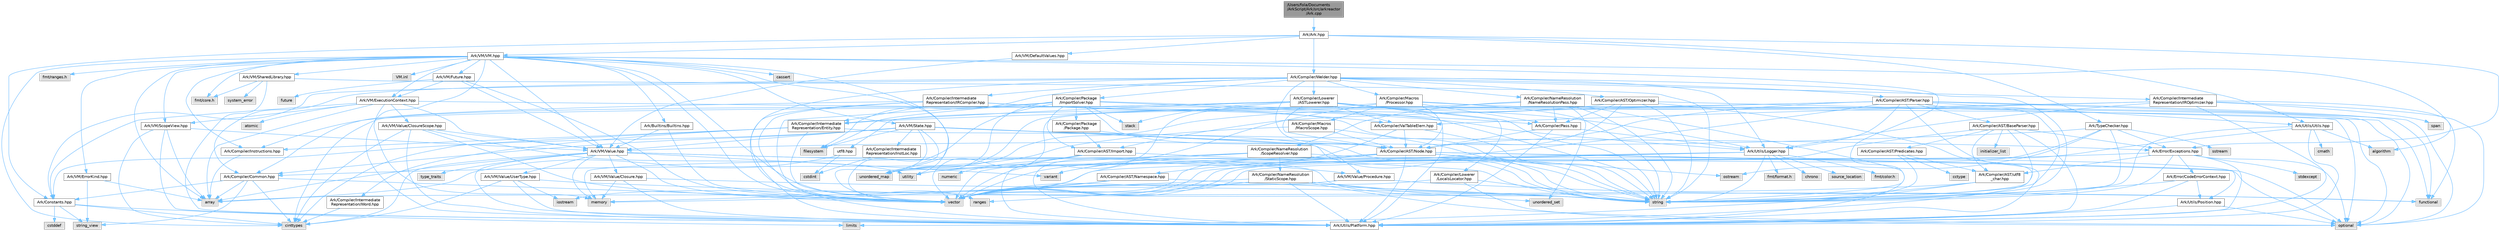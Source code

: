 digraph "/Users/fola/Documents/ArkScript/Ark/src/arkreactor/Ark.cpp"
{
 // INTERACTIVE_SVG=YES
 // LATEX_PDF_SIZE
  bgcolor="transparent";
  edge [fontname=Helvetica,fontsize=10,labelfontname=Helvetica,labelfontsize=10];
  node [fontname=Helvetica,fontsize=10,shape=box,height=0.2,width=0.4];
  Node1 [id="Node000001",label="/Users/fola/Documents\l/ArkScript/Ark/src/arkreactor\l/Ark.cpp",height=0.2,width=0.4,color="gray40", fillcolor="grey60", style="filled", fontcolor="black",tooltip=" "];
  Node1 -> Node2 [id="edge1_Node000001_Node000002",color="steelblue1",style="solid",tooltip=" "];
  Node2 [id="Node000002",label="Ark/Ark.hpp",height=0.2,width=0.4,color="grey40", fillcolor="white", style="filled",URL="$d3/d7e/Ark_8hpp.html",tooltip="Includes the needed files to start using ArkScript."];
  Node2 -> Node3 [id="edge2_Node000002_Node000003",color="steelblue1",style="solid",tooltip=" "];
  Node3 [id="Node000003",label="Ark/Error/Exceptions.hpp",height=0.2,width=0.4,color="grey40", fillcolor="white", style="filled",URL="$d2/de9/Exceptions_8hpp.html",tooltip="ArkScript homemade exceptions."];
  Node3 -> Node4 [id="edge3_Node000003_Node000004",color="steelblue1",style="solid",tooltip=" "];
  Node4 [id="Node000004",label="string",height=0.2,width=0.4,color="grey60", fillcolor="#E0E0E0", style="filled",tooltip=" "];
  Node3 -> Node5 [id="edge4_Node000003_Node000005",color="steelblue1",style="solid",tooltip=" "];
  Node5 [id="Node000005",label="utility",height=0.2,width=0.4,color="grey60", fillcolor="#E0E0E0", style="filled",tooltip=" "];
  Node3 -> Node6 [id="edge5_Node000003_Node000006",color="steelblue1",style="solid",tooltip=" "];
  Node6 [id="Node000006",label="stdexcept",height=0.2,width=0.4,color="grey60", fillcolor="#E0E0E0", style="filled",tooltip=" "];
  Node3 -> Node7 [id="edge6_Node000003_Node000007",color="steelblue1",style="solid",tooltip=" "];
  Node7 [id="Node000007",label="optional",height=0.2,width=0.4,color="grey60", fillcolor="#E0E0E0", style="filled",tooltip=" "];
  Node3 -> Node8 [id="edge7_Node000003_Node000008",color="steelblue1",style="solid",tooltip=" "];
  Node8 [id="Node000008",label="Ark/Compiler/AST/utf8\l_char.hpp",height=0.2,width=0.4,color="grey40", fillcolor="white", style="filled",URL="$db/d4e/utf8__char_8hpp.html",tooltip=" "];
  Node8 -> Node9 [id="edge8_Node000008_Node000009",color="steelblue1",style="solid",tooltip=" "];
  Node9 [id="Node000009",label="array",height=0.2,width=0.4,color="grey60", fillcolor="#E0E0E0", style="filled",tooltip=" "];
  Node8 -> Node4 [id="edge9_Node000008_Node000004",color="steelblue1",style="solid",tooltip=" "];
  Node8 -> Node10 [id="edge10_Node000008_Node000010",color="steelblue1",style="solid",tooltip=" "];
  Node10 [id="Node000010",label="limits",height=0.2,width=0.4,color="grey60", fillcolor="#E0E0E0", style="filled",tooltip=" "];
  Node3 -> Node11 [id="edge11_Node000003_Node000011",color="steelblue1",style="solid",tooltip=" "];
  Node11 [id="Node000011",label="Ark/Utils/Platform.hpp",height=0.2,width=0.4,color="grey40", fillcolor="white", style="filled",URL="$d5/d40/Platform_8hpp.html",tooltip="ArkScript configuration macros."];
  Node3 -> Node12 [id="edge12_Node000003_Node000012",color="steelblue1",style="solid",tooltip=" "];
  Node12 [id="Node000012",label="Ark/Error/CodeErrorContext.hpp",height=0.2,width=0.4,color="grey40", fillcolor="white", style="filled",URL="$dc/d73/CodeErrorContext_8hpp.html",tooltip="Defines a code error context."];
  Node12 -> Node4 [id="edge13_Node000012_Node000004",color="steelblue1",style="solid",tooltip=" "];
  Node12 -> Node11 [id="edge14_Node000012_Node000011",color="steelblue1",style="solid",tooltip=" "];
  Node12 -> Node13 [id="edge15_Node000012_Node000013",color="steelblue1",style="solid",tooltip=" "];
  Node13 [id="Node000013",label="Ark/Utils/Position.hpp",height=0.2,width=0.4,color="grey40", fillcolor="white", style="filled",URL="$dc/d58/Position_8hpp.html",tooltip="Defines position utilities (for text in a file) for the parser, formatter, diagnostics."];
  Node13 -> Node7 [id="edge16_Node000013_Node000007",color="steelblue1",style="solid",tooltip=" "];
  Node13 -> Node11 [id="edge17_Node000013_Node000011",color="steelblue1",style="solid",tooltip=" "];
  Node2 -> Node14 [id="edge18_Node000002_Node000014",color="steelblue1",style="solid",tooltip=" "];
  Node14 [id="Node000014",label="Ark/Constants.hpp",height=0.2,width=0.4,color="grey40", fillcolor="white", style="filled",URL="$d6/de9/Constants_8hpp.html",tooltip="Constants used by ArkScript."];
  Node14 -> Node15 [id="edge19_Node000014_Node000015",color="steelblue1",style="solid",tooltip=" "];
  Node15 [id="Node000015",label="string_view",height=0.2,width=0.4,color="grey60", fillcolor="#E0E0E0", style="filled",tooltip=" "];
  Node14 -> Node10 [id="edge20_Node000014_Node000010",color="steelblue1",style="solid",tooltip=" "];
  Node14 -> Node16 [id="edge21_Node000014_Node000016",color="steelblue1",style="solid",tooltip=" "];
  Node16 [id="Node000016",label="cinttypes",height=0.2,width=0.4,color="grey60", fillcolor="#E0E0E0", style="filled",tooltip=" "];
  Node14 -> Node17 [id="edge22_Node000014_Node000017",color="steelblue1",style="solid",tooltip=" "];
  Node17 [id="Node000017",label="cstddef",height=0.2,width=0.4,color="grey60", fillcolor="#E0E0E0", style="filled",tooltip=" "];
  Node2 -> Node18 [id="edge23_Node000002_Node000018",color="steelblue1",style="solid",tooltip=" "];
  Node18 [id="Node000018",label="Ark/Utils/Utils.hpp",height=0.2,width=0.4,color="grey40", fillcolor="white", style="filled",URL="$d3/d7a/Ark_2Utils_2Utils_8hpp.html",tooltip="Lots of utilities about string, filesystem and more."];
  Node18 -> Node11 [id="edge24_Node000018_Node000011",color="steelblue1",style="solid",tooltip=" "];
  Node18 -> Node19 [id="edge25_Node000018_Node000019",color="steelblue1",style="solid",tooltip=" "];
  Node19 [id="Node000019",label="algorithm",height=0.2,width=0.4,color="grey60", fillcolor="#E0E0E0", style="filled",tooltip=" "];
  Node18 -> Node4 [id="edge26_Node000018_Node000004",color="steelblue1",style="solid",tooltip=" "];
  Node18 -> Node20 [id="edge27_Node000018_Node000020",color="steelblue1",style="solid",tooltip=" "];
  Node20 [id="Node000020",label="vector",height=0.2,width=0.4,color="grey60", fillcolor="#E0E0E0", style="filled",tooltip=" "];
  Node18 -> Node21 [id="edge28_Node000018_Node000021",color="steelblue1",style="solid",tooltip=" "];
  Node21 [id="Node000021",label="cmath",height=0.2,width=0.4,color="grey60", fillcolor="#E0E0E0", style="filled",tooltip=" "];
  Node2 -> Node22 [id="edge29_Node000002_Node000022",color="steelblue1",style="solid",tooltip=" "];
  Node22 [id="Node000022",label="Ark/VM/VM.hpp",height=0.2,width=0.4,color="grey40", fillcolor="white", style="filled",URL="$d1/d91/VM_8hpp.html",tooltip="The ArkScript virtual machine."];
  Node22 -> Node9 [id="edge30_Node000022_Node000009",color="steelblue1",style="solid",tooltip=" "];
  Node22 -> Node20 [id="edge31_Node000022_Node000020",color="steelblue1",style="solid",tooltip=" "];
  Node22 -> Node4 [id="edge32_Node000022_Node000004",color="steelblue1",style="solid",tooltip=" "];
  Node22 -> Node23 [id="edge33_Node000022_Node000023",color="steelblue1",style="solid",tooltip=" "];
  Node23 [id="Node000023",label="ranges",height=0.2,width=0.4,color="grey60", fillcolor="#E0E0E0", style="filled",tooltip=" "];
  Node22 -> Node24 [id="edge34_Node000022_Node000024",color="steelblue1",style="solid",tooltip=" "];
  Node24 [id="Node000024",label="cassert",height=0.2,width=0.4,color="grey60", fillcolor="#E0E0E0", style="filled",tooltip=" "];
  Node22 -> Node5 [id="edge35_Node000022_Node000005",color="steelblue1",style="solid",tooltip=" "];
  Node22 -> Node16 [id="edge36_Node000022_Node000016",color="steelblue1",style="solid",tooltip=" "];
  Node22 -> Node25 [id="edge37_Node000022_Node000025",color="steelblue1",style="solid",tooltip=" "];
  Node25 [id="Node000025",label="unordered_map",height=0.2,width=0.4,color="grey60", fillcolor="#E0E0E0", style="filled",tooltip=" "];
  Node22 -> Node19 [id="edge38_Node000022_Node000019",color="steelblue1",style="solid",tooltip=" "];
  Node22 -> Node26 [id="edge39_Node000022_Node000026",color="steelblue1",style="solid",tooltip=" "];
  Node26 [id="Node000026",label="fmt/core.h",height=0.2,width=0.4,color="grey60", fillcolor="#E0E0E0", style="filled",tooltip=" "];
  Node22 -> Node27 [id="edge40_Node000022_Node000027",color="steelblue1",style="solid",tooltip=" "];
  Node27 [id="Node000027",label="fmt/ranges.h",height=0.2,width=0.4,color="grey60", fillcolor="#E0E0E0", style="filled",tooltip=" "];
  Node22 -> Node28 [id="edge41_Node000022_Node000028",color="steelblue1",style="solid",tooltip=" "];
  Node28 [id="Node000028",label="Ark/Compiler/Instructions.hpp",height=0.2,width=0.4,color="grey40", fillcolor="white", style="filled",URL="$d8/daa/Instructions_8hpp.html",tooltip="The different instructions used by the compiler and virtual machine."];
  Node28 -> Node9 [id="edge42_Node000028_Node000009",color="steelblue1",style="solid",tooltip=" "];
  Node22 -> Node29 [id="edge43_Node000022_Node000029",color="steelblue1",style="solid",tooltip=" "];
  Node29 [id="Node000029",label="Ark/VM/Value.hpp",height=0.2,width=0.4,color="grey40", fillcolor="white", style="filled",URL="$de/dfd/Value_8hpp.html",tooltip="Default value type handled by the virtual machine."];
  Node29 -> Node20 [id="edge44_Node000029_Node000020",color="steelblue1",style="solid",tooltip=" "];
  Node29 -> Node30 [id="edge45_Node000029_Node000030",color="steelblue1",style="solid",tooltip=" "];
  Node30 [id="Node000030",label="variant",height=0.2,width=0.4,color="grey60", fillcolor="#E0E0E0", style="filled",tooltip=" "];
  Node29 -> Node4 [id="edge46_Node000029_Node000004",color="steelblue1",style="solid",tooltip=" "];
  Node29 -> Node16 [id="edge47_Node000029_Node000016",color="steelblue1",style="solid",tooltip=" "];
  Node29 -> Node9 [id="edge48_Node000029_Node000009",color="steelblue1",style="solid",tooltip=" "];
  Node29 -> Node31 [id="edge49_Node000029_Node000031",color="steelblue1",style="solid",tooltip=" "];
  Node31 [id="Node000031",label="memory",height=0.2,width=0.4,color="grey60", fillcolor="#E0E0E0", style="filled",tooltip=" "];
  Node29 -> Node32 [id="edge50_Node000029_Node000032",color="steelblue1",style="solid",tooltip=" "];
  Node32 [id="Node000032",label="type_traits",height=0.2,width=0.4,color="grey60", fillcolor="#E0E0E0", style="filled",tooltip=" "];
  Node29 -> Node33 [id="edge51_Node000029_Node000033",color="steelblue1",style="solid",tooltip=" "];
  Node33 [id="Node000033",label="Ark/VM/Value/Closure.hpp",height=0.2,width=0.4,color="grey40", fillcolor="white", style="filled",URL="$dc/dd5/Closure_8hpp.html",tooltip="Subtype of the value type, handling closures."];
  Node33 -> Node31 [id="edge52_Node000033_Node000031",color="steelblue1",style="solid",tooltip=" "];
  Node33 -> Node4 [id="edge53_Node000033_Node000004",color="steelblue1",style="solid",tooltip=" "];
  Node33 -> Node11 [id="edge54_Node000033_Node000011",color="steelblue1",style="solid",tooltip=" "];
  Node29 -> Node34 [id="edge55_Node000029_Node000034",color="steelblue1",style="solid",tooltip=" "];
  Node34 [id="Node000034",label="Ark/VM/Value/UserType.hpp",height=0.2,width=0.4,color="grey40", fillcolor="white", style="filled",URL="$dc/d3d/UserType_8hpp.html",tooltip="Subtype of the value, capable of handling any C++ type."];
  Node34 -> Node35 [id="edge56_Node000034_Node000035",color="steelblue1",style="solid",tooltip=" "];
  Node35 [id="Node000035",label="iostream",height=0.2,width=0.4,color="grey60", fillcolor="#E0E0E0", style="filled",tooltip=" "];
  Node34 -> Node16 [id="edge57_Node000034_Node000016",color="steelblue1",style="solid",tooltip=" "];
  Node34 -> Node36 [id="edge58_Node000034_Node000036",color="steelblue1",style="solid",tooltip=" "];
  Node36 [id="Node000036",label="functional",height=0.2,width=0.4,color="grey60", fillcolor="#E0E0E0", style="filled",tooltip=" "];
  Node34 -> Node11 [id="edge59_Node000034_Node000011",color="steelblue1",style="solid",tooltip=" "];
  Node29 -> Node37 [id="edge60_Node000029_Node000037",color="steelblue1",style="solid",tooltip=" "];
  Node37 [id="Node000037",label="Ark/VM/Value/Procedure.hpp",height=0.2,width=0.4,color="grey40", fillcolor="white", style="filled",URL="$da/dcf/Procedure_8hpp.html",tooltip="Wrapper object for user-defined functions."];
  Node37 -> Node36 [id="edge61_Node000037_Node000036",color="steelblue1",style="solid",tooltip=" "];
  Node37 -> Node20 [id="edge62_Node000037_Node000020",color="steelblue1",style="solid",tooltip=" "];
  Node29 -> Node11 [id="edge63_Node000029_Node000011",color="steelblue1",style="solid",tooltip=" "];
  Node22 -> Node38 [id="edge64_Node000022_Node000038",color="steelblue1",style="solid",tooltip=" "];
  Node38 [id="Node000038",label="Ark/VM/State.hpp",height=0.2,width=0.4,color="grey40", fillcolor="white", style="filled",URL="$d0/db5/State_8hpp.html",tooltip="State used by the virtual machine: it loads the bytecode, can compile it if needed,..."];
  Node38 -> Node4 [id="edge65_Node000038_Node000004",color="steelblue1",style="solid",tooltip=" "];
  Node38 -> Node20 [id="edge66_Node000038_Node000020",color="steelblue1",style="solid",tooltip=" "];
  Node38 -> Node25 [id="edge67_Node000038_Node000025",color="steelblue1",style="solid",tooltip=" "];
  Node38 -> Node39 [id="edge68_Node000038_Node000039",color="steelblue1",style="solid",tooltip=" "];
  Node39 [id="Node000039",label="filesystem",height=0.2,width=0.4,color="grey60", fillcolor="#E0E0E0", style="filled",tooltip=" "];
  Node38 -> Node14 [id="edge69_Node000038_Node000014",color="steelblue1",style="solid",tooltip=" "];
  Node38 -> Node29 [id="edge70_Node000038_Node000029",color="steelblue1",style="solid",tooltip=" "];
  Node38 -> Node37 [id="edge71_Node000038_Node000037",color="steelblue1",style="solid",tooltip=" "];
  Node38 -> Node40 [id="edge72_Node000038_Node000040",color="steelblue1",style="solid",tooltip=" "];
  Node40 [id="Node000040",label="Ark/Compiler/Common.hpp",height=0.2,width=0.4,color="grey40", fillcolor="white", style="filled",URL="$d8/ddd/Common_8hpp.html",tooltip="Common code for the compiler."];
  Node40 -> Node9 [id="edge73_Node000040_Node000009",color="steelblue1",style="solid",tooltip=" "];
  Node40 -> Node15 [id="edge74_Node000040_Node000015",color="steelblue1",style="solid",tooltip=" "];
  Node40 -> Node20 [id="edge75_Node000040_Node000020",color="steelblue1",style="solid",tooltip=" "];
  Node40 -> Node16 [id="edge76_Node000040_Node000016",color="steelblue1",style="solid",tooltip=" "];
  Node40 -> Node14 [id="edge77_Node000040_Node000014",color="steelblue1",style="solid",tooltip=" "];
  Node38 -> Node3 [id="edge78_Node000038_Node000003",color="steelblue1",style="solid",tooltip=" "];
  Node38 -> Node41 [id="edge79_Node000038_Node000041",color="steelblue1",style="solid",tooltip=" "];
  Node41 [id="Node000041",label="Ark/Compiler/Intermediate\lRepresentation/InstLoc.hpp",height=0.2,width=0.4,color="grey40", fillcolor="white", style="filled",URL="$d5/d3a/InstLoc_8hpp.html",tooltip=" "];
  Node41 -> Node42 [id="edge80_Node000041_Node000042",color="steelblue1",style="solid",tooltip=" "];
  Node42 [id="Node000042",label="cstdint",height=0.2,width=0.4,color="grey60", fillcolor="#E0E0E0", style="filled",tooltip=" "];
  Node22 -> Node43 [id="edge81_Node000022_Node000043",color="steelblue1",style="solid",tooltip=" "];
  Node43 [id="Node000043",label="Ark/VM/ScopeView.hpp",height=0.2,width=0.4,color="grey40", fillcolor="white", style="filled",URL="$d8/d45/ScopeView_8hpp.html",tooltip=" "];
  Node43 -> Node9 [id="edge82_Node000043_Node000009",color="steelblue1",style="solid",tooltip=" "];
  Node43 -> Node16 [id="edge83_Node000043_Node000016",color="steelblue1",style="solid",tooltip=" "];
  Node43 -> Node11 [id="edge84_Node000043_Node000011",color="steelblue1",style="solid",tooltip=" "];
  Node43 -> Node29 [id="edge85_Node000043_Node000029",color="steelblue1",style="solid",tooltip=" "];
  Node22 -> Node44 [id="edge86_Node000022_Node000044",color="steelblue1",style="solid",tooltip=" "];
  Node44 [id="Node000044",label="Ark/VM/ErrorKind.hpp",height=0.2,width=0.4,color="grey40", fillcolor="white", style="filled",URL="$de/df9/ErrorKind_8hpp.html",tooltip=" "];
  Node44 -> Node9 [id="edge87_Node000044_Node000009",color="steelblue1",style="solid",tooltip=" "];
  Node44 -> Node15 [id="edge88_Node000044_Node000015",color="steelblue1",style="solid",tooltip=" "];
  Node22 -> Node45 [id="edge89_Node000022_Node000045",color="steelblue1",style="solid",tooltip=" "];
  Node45 [id="Node000045",label="Ark/VM/ExecutionContext.hpp",height=0.2,width=0.4,color="grey40", fillcolor="white", style="filled",URL="$db/df6/ExecutionContext_8hpp.html",tooltip="Keeping track of the internal data needed by the VM."];
  Node45 -> Node9 [id="edge90_Node000045_Node000009",color="steelblue1",style="solid",tooltip=" "];
  Node45 -> Node31 [id="edge91_Node000045_Node000031",color="steelblue1",style="solid",tooltip=" "];
  Node45 -> Node7 [id="edge92_Node000045_Node000007",color="steelblue1",style="solid",tooltip=" "];
  Node45 -> Node46 [id="edge93_Node000045_Node000046",color="steelblue1",style="solid",tooltip=" "];
  Node46 [id="Node000046",label="atomic",height=0.2,width=0.4,color="grey60", fillcolor="#E0E0E0", style="filled",tooltip=" "];
  Node45 -> Node14 [id="edge94_Node000045_Node000014",color="steelblue1",style="solid",tooltip=" "];
  Node45 -> Node29 [id="edge95_Node000045_Node000029",color="steelblue1",style="solid",tooltip=" "];
  Node45 -> Node43 [id="edge96_Node000045_Node000043",color="steelblue1",style="solid",tooltip=" "];
  Node45 -> Node47 [id="edge97_Node000045_Node000047",color="steelblue1",style="solid",tooltip=" "];
  Node47 [id="Node000047",label="Ark/VM/Value/ClosureScope.hpp",height=0.2,width=0.4,color="grey40", fillcolor="white", style="filled",URL="$d1/d71/ClosureScope_8hpp.html",tooltip="Subtype of the value type, handling closures."];
  Node47 -> Node20 [id="edge98_Node000047_Node000020",color="steelblue1",style="solid",tooltip=" "];
  Node47 -> Node5 [id="edge99_Node000047_Node000005",color="steelblue1",style="solid",tooltip=" "];
  Node47 -> Node16 [id="edge100_Node000047_Node000016",color="steelblue1",style="solid",tooltip=" "];
  Node47 -> Node11 [id="edge101_Node000047_Node000011",color="steelblue1",style="solid",tooltip=" "];
  Node47 -> Node29 [id="edge102_Node000047_Node000029",color="steelblue1",style="solid",tooltip=" "];
  Node22 -> Node48 [id="edge103_Node000022_Node000048",color="steelblue1",style="solid",tooltip=" "];
  Node48 [id="Node000048",label="Ark/Builtins/Builtins.hpp",height=0.2,width=0.4,color="grey40", fillcolor="white", style="filled",URL="$da/d84/Builtins_8hpp.html",tooltip="Host the declaration of all the ArkScript builtins."];
  Node48 -> Node20 [id="edge104_Node000048_Node000020",color="steelblue1",style="solid",tooltip=" "];
  Node48 -> Node29 [id="edge105_Node000048_Node000029",color="steelblue1",style="solid",tooltip=" "];
  Node22 -> Node11 [id="edge106_Node000022_Node000011",color="steelblue1",style="solid",tooltip=" "];
  Node22 -> Node49 [id="edge107_Node000022_Node000049",color="steelblue1",style="solid",tooltip=" "];
  Node49 [id="Node000049",label="Ark/VM/SharedLibrary.hpp",height=0.2,width=0.4,color="grey40", fillcolor="white", style="filled",URL="$d4/da5/SharedLibrary_8hpp.html",tooltip="Loads .dll/.so/.dynlib files."];
  Node49 -> Node11 [id="edge108_Node000049_Node000011",color="steelblue1",style="solid",tooltip=" "];
  Node49 -> Node4 [id="edge109_Node000049_Node000004",color="steelblue1",style="solid",tooltip=" "];
  Node49 -> Node50 [id="edge110_Node000049_Node000050",color="steelblue1",style="solid",tooltip=" "];
  Node50 [id="Node000050",label="system_error",height=0.2,width=0.4,color="grey60", fillcolor="#E0E0E0", style="filled",tooltip=" "];
  Node49 -> Node26 [id="edge111_Node000049_Node000026",color="steelblue1",style="solid",tooltip=" "];
  Node22 -> Node51 [id="edge112_Node000022_Node000051",color="steelblue1",style="solid",tooltip=" "];
  Node51 [id="Node000051",label="Ark/VM/Future.hpp",height=0.2,width=0.4,color="grey40", fillcolor="white", style="filled",URL="$d0/dda/Future_8hpp.html",tooltip="Internal object to resolve asynchronously a function call in ArkScript."];
  Node51 -> Node52 [id="edge113_Node000051_Node000052",color="steelblue1",style="solid",tooltip=" "];
  Node52 [id="Node000052",label="future",height=0.2,width=0.4,color="grey60", fillcolor="#E0E0E0", style="filled",tooltip=" "];
  Node51 -> Node20 [id="edge114_Node000051_Node000020",color="steelblue1",style="solid",tooltip=" "];
  Node51 -> Node29 [id="edge115_Node000051_Node000029",color="steelblue1",style="solid",tooltip=" "];
  Node51 -> Node45 [id="edge116_Node000051_Node000045",color="steelblue1",style="solid",tooltip=" "];
  Node22 -> Node53 [id="edge117_Node000022_Node000053",color="steelblue1",style="solid",tooltip=" "];
  Node53 [id="Node000053",label="VM.inl",height=0.2,width=0.4,color="grey60", fillcolor="#E0E0E0", style="filled",tooltip=" "];
  Node2 -> Node54 [id="edge118_Node000002_Node000054",color="steelblue1",style="solid",tooltip=" "];
  Node54 [id="Node000054",label="Ark/VM/DefaultValues.hpp",height=0.2,width=0.4,color="grey40", fillcolor="white", style="filled",URL="$d4/d3e/DefaultValues_8hpp.html",tooltip=" "];
  Node54 -> Node29 [id="edge119_Node000054_Node000029",color="steelblue1",style="solid",tooltip=" "];
  Node2 -> Node55 [id="edge120_Node000002_Node000055",color="steelblue1",style="solid",tooltip=" "];
  Node55 [id="Node000055",label="Ark/Compiler/Welder.hpp",height=0.2,width=0.4,color="grey40", fillcolor="white", style="filled",URL="$de/d8e/Welder_8hpp.html",tooltip="In charge of welding everything needed to compile code."];
  Node55 -> Node4 [id="edge121_Node000055_Node000004",color="steelblue1",style="solid",tooltip=" "];
  Node55 -> Node20 [id="edge122_Node000055_Node000020",color="steelblue1",style="solid",tooltip=" "];
  Node55 -> Node39 [id="edge123_Node000055_Node000039",color="steelblue1",style="solid",tooltip=" "];
  Node55 -> Node40 [id="edge124_Node000055_Node000040",color="steelblue1",style="solid",tooltip=" "];
  Node55 -> Node56 [id="edge125_Node000055_Node000056",color="steelblue1",style="solid",tooltip=" "];
  Node56 [id="Node000056",label="Ark/Compiler/AST/Node.hpp",height=0.2,width=0.4,color="grey40", fillcolor="white", style="filled",URL="$d7/dc6/Node_8hpp.html",tooltip="AST node used by the parser, optimizer and compiler."];
  Node56 -> Node30 [id="edge126_Node000056_Node000030",color="steelblue1",style="solid",tooltip=" "];
  Node56 -> Node57 [id="edge127_Node000056_Node000057",color="steelblue1",style="solid",tooltip=" "];
  Node57 [id="Node000057",label="ostream",height=0.2,width=0.4,color="grey60", fillcolor="#E0E0E0", style="filled",tooltip=" "];
  Node56 -> Node4 [id="edge128_Node000056_Node000004",color="steelblue1",style="solid",tooltip=" "];
  Node56 -> Node20 [id="edge129_Node000056_Node000020",color="steelblue1",style="solid",tooltip=" "];
  Node56 -> Node7 [id="edge130_Node000056_Node000007",color="steelblue1",style="solid",tooltip=" "];
  Node56 -> Node58 [id="edge131_Node000056_Node000058",color="steelblue1",style="solid",tooltip=" "];
  Node58 [id="Node000058",label="Ark/Compiler/AST/Namespace.hpp",height=0.2,width=0.4,color="grey40", fillcolor="white", style="filled",URL="$da/d33/Namespace_8hpp.html",tooltip=" "];
  Node58 -> Node4 [id="edge132_Node000058_Node000004",color="steelblue1",style="solid",tooltip=" "];
  Node58 -> Node20 [id="edge133_Node000058_Node000020",color="steelblue1",style="solid",tooltip=" "];
  Node58 -> Node31 [id="edge134_Node000058_Node000031",color="steelblue1",style="solid",tooltip=" "];
  Node56 -> Node40 [id="edge135_Node000056_Node000040",color="steelblue1",style="solid",tooltip=" "];
  Node56 -> Node11 [id="edge136_Node000056_Node000011",color="steelblue1",style="solid",tooltip=" "];
  Node56 -> Node13 [id="edge137_Node000056_Node000013",color="steelblue1",style="solid",tooltip=" "];
  Node55 -> Node59 [id="edge138_Node000055_Node000059",color="steelblue1",style="solid",tooltip=" "];
  Node59 [id="Node000059",label="Ark/Compiler/AST/Parser.hpp",height=0.2,width=0.4,color="grey40", fillcolor="white", style="filled",URL="$d7/ddd/Parser_8hpp.html",tooltip="Parse ArkScript code, but do not handle any import declarations."];
  Node59 -> Node60 [id="edge139_Node000059_Node000060",color="steelblue1",style="solid",tooltip=" "];
  Node60 [id="Node000060",label="Ark/Compiler/AST/BaseParser.hpp",height=0.2,width=0.4,color="grey40", fillcolor="white", style="filled",URL="$d3/d70/BaseParser_8hpp.html",tooltip=" "];
  Node60 -> Node4 [id="edge140_Node000060_Node000004",color="steelblue1",style="solid",tooltip=" "];
  Node60 -> Node20 [id="edge141_Node000060_Node000020",color="steelblue1",style="solid",tooltip=" "];
  Node60 -> Node61 [id="edge142_Node000060_Node000061",color="steelblue1",style="solid",tooltip=" "];
  Node61 [id="Node000061",label="initializer_list",height=0.2,width=0.4,color="grey60", fillcolor="#E0E0E0", style="filled",tooltip=" "];
  Node60 -> Node11 [id="edge143_Node000060_Node000011",color="steelblue1",style="solid",tooltip=" "];
  Node60 -> Node3 [id="edge144_Node000060_Node000003",color="steelblue1",style="solid",tooltip=" "];
  Node60 -> Node62 [id="edge145_Node000060_Node000062",color="steelblue1",style="solid",tooltip=" "];
  Node62 [id="Node000062",label="Ark/Compiler/AST/Predicates.hpp",height=0.2,width=0.4,color="grey40", fillcolor="white", style="filled",URL="$dc/d59/Predicates_8hpp.html",tooltip=" "];
  Node62 -> Node4 [id="edge146_Node000062_Node000004",color="steelblue1",style="solid",tooltip=" "];
  Node62 -> Node63 [id="edge147_Node000062_Node000063",color="steelblue1",style="solid",tooltip=" "];
  Node63 [id="Node000063",label="cctype",height=0.2,width=0.4,color="grey60", fillcolor="#E0E0E0", style="filled",tooltip=" "];
  Node62 -> Node8 [id="edge148_Node000062_Node000008",color="steelblue1",style="solid",tooltip=" "];
  Node60 -> Node8 [id="edge149_Node000060_Node000008",color="steelblue1",style="solid",tooltip=" "];
  Node59 -> Node56 [id="edge150_Node000059_Node000056",color="steelblue1",style="solid",tooltip=" "];
  Node59 -> Node64 [id="edge151_Node000059_Node000064",color="steelblue1",style="solid",tooltip=" "];
  Node64 [id="Node000064",label="Ark/Compiler/AST/Import.hpp",height=0.2,width=0.4,color="grey40", fillcolor="white", style="filled",URL="$d4/d32/Import_8hpp.html",tooltip=" "];
  Node64 -> Node20 [id="edge152_Node000064_Node000020",color="steelblue1",style="solid",tooltip=" "];
  Node64 -> Node4 [id="edge153_Node000064_Node000004",color="steelblue1",style="solid",tooltip=" "];
  Node64 -> Node65 [id="edge154_Node000064_Node000065",color="steelblue1",style="solid",tooltip=" "];
  Node65 [id="Node000065",label="numeric",height=0.2,width=0.4,color="grey60", fillcolor="#E0E0E0", style="filled",tooltip=" "];
  Node64 -> Node11 [id="edge155_Node000064_Node000011",color="steelblue1",style="solid",tooltip=" "];
  Node59 -> Node66 [id="edge156_Node000059_Node000066",color="steelblue1",style="solid",tooltip=" "];
  Node66 [id="Node000066",label="Ark/Utils/Logger.hpp",height=0.2,width=0.4,color="grey40", fillcolor="white", style="filled",URL="$d9/d11/Logger_8hpp.html",tooltip="Internal logger."];
  Node66 -> Node35 [id="edge157_Node000066_Node000035",color="steelblue1",style="solid",tooltip=" "];
  Node66 -> Node67 [id="edge158_Node000066_Node000067",color="steelblue1",style="solid",tooltip=" "];
  Node67 [id="Node000067",label="fmt/format.h",height=0.2,width=0.4,color="grey60", fillcolor="#E0E0E0", style="filled",tooltip=" "];
  Node66 -> Node4 [id="edge159_Node000066_Node000004",color="steelblue1",style="solid",tooltip=" "];
  Node66 -> Node68 [id="edge160_Node000066_Node000068",color="steelblue1",style="solid",tooltip=" "];
  Node68 [id="Node000068",label="chrono",height=0.2,width=0.4,color="grey60", fillcolor="#E0E0E0", style="filled",tooltip=" "];
  Node66 -> Node69 [id="edge161_Node000066_Node000069",color="steelblue1",style="solid",tooltip=" "];
  Node69 [id="Node000069",label="source_location",height=0.2,width=0.4,color="grey60", fillcolor="#E0E0E0", style="filled",tooltip=" "];
  Node66 -> Node20 [id="edge162_Node000066_Node000020",color="steelblue1",style="solid",tooltip=" "];
  Node66 -> Node25 [id="edge163_Node000066_Node000025",color="steelblue1",style="solid",tooltip=" "];
  Node66 -> Node70 [id="edge164_Node000066_Node000070",color="steelblue1",style="solid",tooltip=" "];
  Node70 [id="Node000070",label="fmt/color.h",height=0.2,width=0.4,color="grey60", fillcolor="#E0E0E0", style="filled",tooltip=" "];
  Node59 -> Node18 [id="edge165_Node000059_Node000018",color="steelblue1",style="solid",tooltip=" "];
  Node59 -> Node11 [id="edge166_Node000059_Node000011",color="steelblue1",style="solid",tooltip=" "];
  Node59 -> Node4 [id="edge167_Node000059_Node000004",color="steelblue1",style="solid",tooltip=" "];
  Node59 -> Node20 [id="edge168_Node000059_Node000020",color="steelblue1",style="solid",tooltip=" "];
  Node59 -> Node7 [id="edge169_Node000059_Node000007",color="steelblue1",style="solid",tooltip=" "];
  Node59 -> Node36 [id="edge170_Node000059_Node000036",color="steelblue1",style="solid",tooltip=" "];
  Node59 -> Node71 [id="edge171_Node000059_Node000071",color="steelblue1",style="solid",tooltip=" "];
  Node71 [id="Node000071",label="utf8.hpp",height=0.2,width=0.4,color="grey40", fillcolor="white", style="filled",URL="$d1/d85/utf8_8hpp.html",tooltip=" "];
  Node71 -> Node9 [id="edge172_Node000071_Node000009",color="steelblue1",style="solid",tooltip=" "];
  Node71 -> Node42 [id="edge173_Node000071_Node000042",color="steelblue1",style="solid",tooltip=" "];
  Node55 -> Node72 [id="edge174_Node000055_Node000072",color="steelblue1",style="solid",tooltip=" "];
  Node72 [id="Node000072",label="Ark/Compiler/Lowerer\l/ASTLowerer.hpp",height=0.2,width=0.4,color="grey40", fillcolor="white", style="filled",URL="$db/d08/ASTLowerer_8hpp.html",tooltip=" "];
  Node72 -> Node73 [id="edge175_Node000072_Node000073",color="steelblue1",style="solid",tooltip=" "];
  Node73 [id="Node000073",label="stack",height=0.2,width=0.4,color="grey60", fillcolor="#E0E0E0", style="filled",tooltip=" "];
  Node72 -> Node20 [id="edge176_Node000072_Node000020",color="steelblue1",style="solid",tooltip=" "];
  Node72 -> Node4 [id="edge177_Node000072_Node000004",color="steelblue1",style="solid",tooltip=" "];
  Node72 -> Node16 [id="edge178_Node000072_Node000016",color="steelblue1",style="solid",tooltip=" "];
  Node72 -> Node7 [id="edge179_Node000072_Node000007",color="steelblue1",style="solid",tooltip=" "];
  Node72 -> Node11 [id="edge180_Node000072_Node000011",color="steelblue1",style="solid",tooltip=" "];
  Node72 -> Node66 [id="edge181_Node000072_Node000066",color="steelblue1",style="solid",tooltip=" "];
  Node72 -> Node28 [id="edge182_Node000072_Node000028",color="steelblue1",style="solid",tooltip=" "];
  Node72 -> Node74 [id="edge183_Node000072_Node000074",color="steelblue1",style="solid",tooltip=" "];
  Node74 [id="Node000074",label="Ark/Compiler/Intermediate\lRepresentation/Entity.hpp",height=0.2,width=0.4,color="grey40", fillcolor="white", style="filled",URL="$de/da6/Entity_8hpp.html",tooltip="An entity in the IR is a bundle of information."];
  Node74 -> Node16 [id="edge184_Node000074_Node000016",color="steelblue1",style="solid",tooltip=" "];
  Node74 -> Node20 [id="edge185_Node000074_Node000020",color="steelblue1",style="solid",tooltip=" "];
  Node74 -> Node4 [id="edge186_Node000074_Node000004",color="steelblue1",style="solid",tooltip=" "];
  Node74 -> Node75 [id="edge187_Node000074_Node000075",color="steelblue1",style="solid",tooltip=" "];
  Node75 [id="Node000075",label="Ark/Compiler/Intermediate\lRepresentation/Word.hpp",height=0.2,width=0.4,color="grey40", fillcolor="white", style="filled",URL="$db/d53/Word_8hpp.html",tooltip="Describe an instruction and its immediate argument."];
  Node75 -> Node16 [id="edge188_Node000075_Node000016",color="steelblue1",style="solid",tooltip=" "];
  Node74 -> Node28 [id="edge189_Node000074_Node000028",color="steelblue1",style="solid",tooltip=" "];
  Node72 -> Node56 [id="edge190_Node000072_Node000056",color="steelblue1",style="solid",tooltip=" "];
  Node72 -> Node76 [id="edge191_Node000072_Node000076",color="steelblue1",style="solid",tooltip=" "];
  Node76 [id="Node000076",label="Ark/Compiler/ValTableElem.hpp",height=0.2,width=0.4,color="grey40", fillcolor="white", style="filled",URL="$dd/de7/ValTableElem_8hpp.html",tooltip="The basic value type handled by the compiler."];
  Node76 -> Node30 [id="edge192_Node000076_Node000030",color="steelblue1",style="solid",tooltip=" "];
  Node76 -> Node4 [id="edge193_Node000076_Node000004",color="steelblue1",style="solid",tooltip=" "];
  Node76 -> Node56 [id="edge194_Node000076_Node000056",color="steelblue1",style="solid",tooltip=" "];
  Node72 -> Node77 [id="edge195_Node000072_Node000077",color="steelblue1",style="solid",tooltip=" "];
  Node77 [id="Node000077",label="Ark/Compiler/Lowerer\l/LocalsLocator.hpp",height=0.2,width=0.4,color="grey40", fillcolor="white", style="filled",URL="$df/dd6/LocalsLocator_8hpp.html",tooltip="Track locals at compile."];
  Node77 -> Node20 [id="edge196_Node000077_Node000020",color="steelblue1",style="solid",tooltip=" "];
  Node77 -> Node4 [id="edge197_Node000077_Node000004",color="steelblue1",style="solid",tooltip=" "];
  Node77 -> Node7 [id="edge198_Node000077_Node000007",color="steelblue1",style="solid",tooltip=" "];
  Node55 -> Node78 [id="edge199_Node000055_Node000078",color="steelblue1",style="solid",tooltip=" "];
  Node78 [id="Node000078",label="Ark/Compiler/Intermediate\lRepresentation/IROptimizer.hpp",height=0.2,width=0.4,color="grey40", fillcolor="white", style="filled",URL="$d0/de2/IROptimizer_8hpp.html",tooltip="Optimize IR based on IR entity grouped by 2 (or more)"];
  Node78 -> Node11 [id="edge200_Node000078_Node000011",color="steelblue1",style="solid",tooltip=" "];
  Node78 -> Node66 [id="edge201_Node000078_Node000066",color="steelblue1",style="solid",tooltip=" "];
  Node78 -> Node76 [id="edge202_Node000078_Node000076",color="steelblue1",style="solid",tooltip=" "];
  Node78 -> Node74 [id="edge203_Node000078_Node000074",color="steelblue1",style="solid",tooltip=" "];
  Node78 -> Node79 [id="edge204_Node000078_Node000079",color="steelblue1",style="solid",tooltip=" "];
  Node79 [id="Node000079",label="span",height=0.2,width=0.4,color="grey60", fillcolor="#E0E0E0", style="filled",tooltip=" "];
  Node78 -> Node7 [id="edge205_Node000078_Node000007",color="steelblue1",style="solid",tooltip=" "];
  Node78 -> Node36 [id="edge206_Node000078_Node000036",color="steelblue1",style="solid",tooltip=" "];
  Node55 -> Node80 [id="edge207_Node000055_Node000080",color="steelblue1",style="solid",tooltip=" "];
  Node80 [id="Node000080",label="Ark/Compiler/Intermediate\lRepresentation/IRCompiler.hpp",height=0.2,width=0.4,color="grey40", fillcolor="white", style="filled",URL="$df/d86/IRCompiler_8hpp.html",tooltip="Compile the intermediate representation to bytecode."];
  Node80 -> Node20 [id="edge208_Node000080_Node000020",color="steelblue1",style="solid",tooltip=" "];
  Node80 -> Node4 [id="edge209_Node000080_Node000004",color="steelblue1",style="solid",tooltip=" "];
  Node80 -> Node11 [id="edge210_Node000080_Node000011",color="steelblue1",style="solid",tooltip=" "];
  Node80 -> Node66 [id="edge211_Node000080_Node000066",color="steelblue1",style="solid",tooltip=" "];
  Node80 -> Node40 [id="edge212_Node000080_Node000040",color="steelblue1",style="solid",tooltip=" "];
  Node80 -> Node76 [id="edge213_Node000080_Node000076",color="steelblue1",style="solid",tooltip=" "];
  Node80 -> Node74 [id="edge214_Node000080_Node000074",color="steelblue1",style="solid",tooltip=" "];
  Node55 -> Node14 [id="edge215_Node000055_Node000014",color="steelblue1",style="solid",tooltip=" "];
  Node55 -> Node66 [id="edge216_Node000055_Node000066",color="steelblue1",style="solid",tooltip=" "];
  Node55 -> Node81 [id="edge217_Node000055_Node000081",color="steelblue1",style="solid",tooltip=" "];
  Node81 [id="Node000081",label="Ark/Compiler/Package\l/ImportSolver.hpp",height=0.2,width=0.4,color="grey40", fillcolor="white", style="filled",URL="$d1/db0/ImportSolver_8hpp.html",tooltip="Handle imports, resolve them with modules and everything."];
  Node81 -> Node73 [id="edge218_Node000081_Node000073",color="steelblue1",style="solid",tooltip=" "];
  Node81 -> Node20 [id="edge219_Node000081_Node000020",color="steelblue1",style="solid",tooltip=" "];
  Node81 -> Node4 [id="edge220_Node000081_Node000004",color="steelblue1",style="solid",tooltip=" "];
  Node81 -> Node39 [id="edge221_Node000081_Node000039",color="steelblue1",style="solid",tooltip=" "];
  Node81 -> Node25 [id="edge222_Node000081_Node000025",color="steelblue1",style="solid",tooltip=" "];
  Node81 -> Node11 [id="edge223_Node000081_Node000011",color="steelblue1",style="solid",tooltip=" "];
  Node81 -> Node82 [id="edge224_Node000081_Node000082",color="steelblue1",style="solid",tooltip=" "];
  Node82 [id="Node000082",label="Ark/Compiler/Pass.hpp",height=0.2,width=0.4,color="grey40", fillcolor="white", style="filled",URL="$df/d5f/Pass_8hpp.html",tooltip="Interface for a compiler pass (take in an AST, output an AST)"];
  Node82 -> Node11 [id="edge225_Node000082_Node000011",color="steelblue1",style="solid",tooltip=" "];
  Node82 -> Node56 [id="edge226_Node000082_Node000056",color="steelblue1",style="solid",tooltip=" "];
  Node82 -> Node66 [id="edge227_Node000082_Node000066",color="steelblue1",style="solid",tooltip=" "];
  Node81 -> Node56 [id="edge228_Node000081_Node000056",color="steelblue1",style="solid",tooltip=" "];
  Node81 -> Node64 [id="edge229_Node000081_Node000064",color="steelblue1",style="solid",tooltip=" "];
  Node81 -> Node83 [id="edge230_Node000081_Node000083",color="steelblue1",style="solid",tooltip=" "];
  Node83 [id="Node000083",label="Ark/Compiler/Package\l/Package.hpp",height=0.2,width=0.4,color="grey40", fillcolor="white", style="filled",URL="$d8/d80/Package_8hpp.html",tooltip=" "];
  Node83 -> Node56 [id="edge231_Node000083_Node000056",color="steelblue1",style="solid",tooltip=" "];
  Node83 -> Node64 [id="edge232_Node000083_Node000064",color="steelblue1",style="solid",tooltip=" "];
  Node55 -> Node84 [id="edge233_Node000055_Node000084",color="steelblue1",style="solid",tooltip=" "];
  Node84 [id="Node000084",label="Ark/Compiler/Macros\l/Processor.hpp",height=0.2,width=0.4,color="grey40", fillcolor="white", style="filled",URL="$de/db1/Processor_8hpp.html",tooltip="Handles the macros and their expansion in ArkScript source code."];
  Node84 -> Node11 [id="edge234_Node000084_Node000011",color="steelblue1",style="solid",tooltip=" "];
  Node84 -> Node56 [id="edge235_Node000084_Node000056",color="steelblue1",style="solid",tooltip=" "];
  Node84 -> Node85 [id="edge236_Node000084_Node000085",color="steelblue1",style="solid",tooltip=" "];
  Node85 [id="Node000085",label="Ark/Compiler/Macros\l/MacroScope.hpp",height=0.2,width=0.4,color="grey40", fillcolor="white", style="filled",URL="$d7/dfb/MacroScope_8hpp.html",tooltip="Defines tools to handle macro definitions."];
  Node85 -> Node56 [id="edge237_Node000085_Node000056",color="steelblue1",style="solid",tooltip=" "];
  Node85 -> Node25 [id="edge238_Node000085_Node000025",color="steelblue1",style="solid",tooltip=" "];
  Node85 -> Node4 [id="edge239_Node000085_Node000004",color="steelblue1",style="solid",tooltip=" "];
  Node84 -> Node82 [id="edge240_Node000084_Node000082",color="steelblue1",style="solid",tooltip=" "];
  Node84 -> Node25 [id="edge241_Node000084_Node000025",color="steelblue1",style="solid",tooltip=" "];
  Node84 -> Node7 [id="edge242_Node000084_Node000007",color="steelblue1",style="solid",tooltip=" "];
  Node84 -> Node4 [id="edge243_Node000084_Node000004",color="steelblue1",style="solid",tooltip=" "];
  Node55 -> Node86 [id="edge244_Node000055_Node000086",color="steelblue1",style="solid",tooltip=" "];
  Node86 [id="Node000086",label="Ark/Compiler/AST/Optimizer.hpp",height=0.2,width=0.4,color="grey40", fillcolor="white", style="filled",URL="$db/d93/Optimizer_8hpp.html",tooltip="Optimizes a given ArkScript AST."];
  Node86 -> Node36 [id="edge245_Node000086_Node000036",color="steelblue1",style="solid",tooltip=" "];
  Node86 -> Node25 [id="edge246_Node000086_Node000025",color="steelblue1",style="solid",tooltip=" "];
  Node86 -> Node4 [id="edge247_Node000086_Node000004",color="steelblue1",style="solid",tooltip=" "];
  Node86 -> Node11 [id="edge248_Node000086_Node000011",color="steelblue1",style="solid",tooltip=" "];
  Node86 -> Node82 [id="edge249_Node000086_Node000082",color="steelblue1",style="solid",tooltip=" "];
  Node86 -> Node56 [id="edge250_Node000086_Node000056",color="steelblue1",style="solid",tooltip=" "];
  Node55 -> Node87 [id="edge251_Node000055_Node000087",color="steelblue1",style="solid",tooltip=" "];
  Node87 [id="Node000087",label="Ark/Compiler/NameResolution\l/NameResolutionPass.hpp",height=0.2,width=0.4,color="grey40", fillcolor="white", style="filled",URL="$d4/de8/NameResolutionPass_8hpp.html",tooltip="Resolves names and fully qualify them in the AST (prefixing them with the package they are from)"];
  Node87 -> Node20 [id="edge252_Node000087_Node000020",color="steelblue1",style="solid",tooltip=" "];
  Node87 -> Node4 [id="edge253_Node000087_Node000004",color="steelblue1",style="solid",tooltip=" "];
  Node87 -> Node88 [id="edge254_Node000087_Node000088",color="steelblue1",style="solid",tooltip=" "];
  Node88 [id="Node000088",label="unordered_set",height=0.2,width=0.4,color="grey60", fillcolor="#E0E0E0", style="filled",tooltip=" "];
  Node87 -> Node11 [id="edge255_Node000087_Node000011",color="steelblue1",style="solid",tooltip=" "];
  Node87 -> Node82 [id="edge256_Node000087_Node000082",color="steelblue1",style="solid",tooltip=" "];
  Node87 -> Node89 [id="edge257_Node000087_Node000089",color="steelblue1",style="solid",tooltip=" "];
  Node89 [id="Node000089",label="Ark/Compiler/NameResolution\l/ScopeResolver.hpp",height=0.2,width=0.4,color="grey40", fillcolor="white", style="filled",URL="$db/d5b/ScopeResolver_8hpp.html",tooltip="Handle scope resolution at compile time."];
  Node89 -> Node4 [id="edge258_Node000089_Node000004",color="steelblue1",style="solid",tooltip=" "];
  Node89 -> Node7 [id="edge259_Node000089_Node000007",color="steelblue1",style="solid",tooltip=" "];
  Node89 -> Node31 [id="edge260_Node000089_Node000031",color="steelblue1",style="solid",tooltip=" "];
  Node89 -> Node20 [id="edge261_Node000089_Node000020",color="steelblue1",style="solid",tooltip=" "];
  Node89 -> Node5 [id="edge262_Node000089_Node000005",color="steelblue1",style="solid",tooltip=" "];
  Node89 -> Node90 [id="edge263_Node000089_Node000090",color="steelblue1",style="solid",tooltip=" "];
  Node90 [id="Node000090",label="Ark/Compiler/NameResolution\l/StaticScope.hpp",height=0.2,width=0.4,color="grey40", fillcolor="white", style="filled",URL="$df/db8/StaticScope_8hpp.html",tooltip="Static scopes (for functions, loops) and namespace scopes (for packages) definitions,..."];
  Node90 -> Node4 [id="edge264_Node000090_Node000004",color="steelblue1",style="solid",tooltip=" "];
  Node90 -> Node7 [id="edge265_Node000090_Node000007",color="steelblue1",style="solid",tooltip=" "];
  Node90 -> Node31 [id="edge266_Node000090_Node000031",color="steelblue1",style="solid",tooltip=" "];
  Node90 -> Node20 [id="edge267_Node000090_Node000020",color="steelblue1",style="solid",tooltip=" "];
  Node90 -> Node23 [id="edge268_Node000090_Node000023",color="steelblue1",style="solid",tooltip=" "];
  Node90 -> Node88 [id="edge269_Node000090_Node000088",color="steelblue1",style="solid",tooltip=" "];
  Node90 -> Node11 [id="edge270_Node000090_Node000011",color="steelblue1",style="solid",tooltip=" "];
  Node2 -> Node91 [id="edge271_Node000002_Node000091",color="steelblue1",style="solid",tooltip=" "];
  Node91 [id="Node000091",label="Ark/TypeChecker.hpp",height=0.2,width=0.4,color="grey40", fillcolor="white", style="filled",URL="$db/d5e/TypeChecker_8hpp.html",tooltip=" "];
  Node91 -> Node4 [id="edge272_Node000091_Node000004",color="steelblue1",style="solid",tooltip=" "];
  Node91 -> Node20 [id="edge273_Node000091_Node000020",color="steelblue1",style="solid",tooltip=" "];
  Node91 -> Node57 [id="edge274_Node000091_Node000057",color="steelblue1",style="solid",tooltip=" "];
  Node91 -> Node92 [id="edge275_Node000091_Node000092",color="steelblue1",style="solid",tooltip=" "];
  Node92 [id="Node000092",label="sstream",height=0.2,width=0.4,color="grey60", fillcolor="#E0E0E0", style="filled",tooltip=" "];
  Node91 -> Node3 [id="edge276_Node000091_Node000003",color="steelblue1",style="solid",tooltip=" "];
  Node91 -> Node29 [id="edge277_Node000091_Node000029",color="steelblue1",style="solid",tooltip=" "];
}
